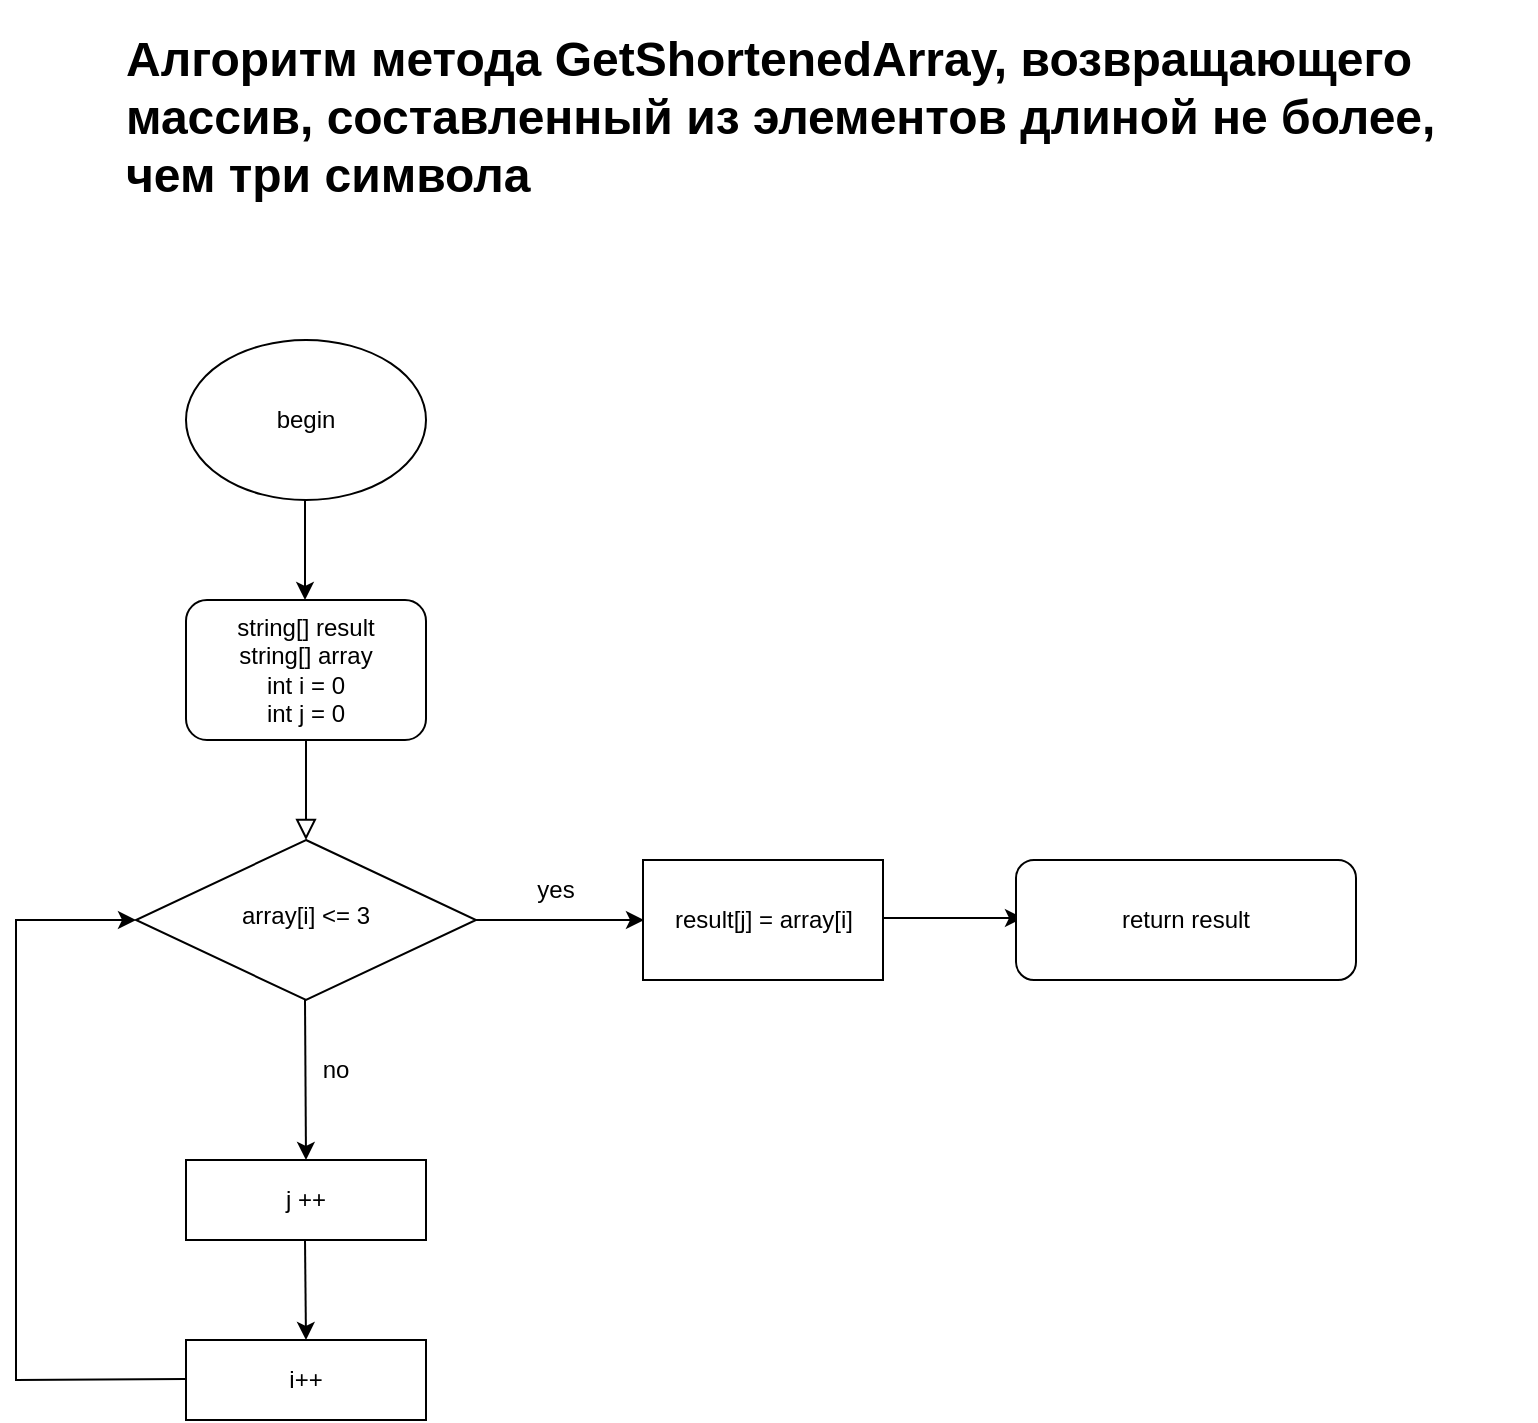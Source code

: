 <mxfile version="20.3.7" type="device"><diagram id="C5RBs43oDa-KdzZeNtuy" name="Page-1"><mxGraphModel dx="1108" dy="1651" grid="1" gridSize="10" guides="1" tooltips="1" connect="1" arrows="1" fold="1" page="1" pageScale="1" pageWidth="827" pageHeight="1169" math="0" shadow="0"><root><mxCell id="WIyWlLk6GJQsqaUBKTNV-0"/><mxCell id="WIyWlLk6GJQsqaUBKTNV-1" parent="WIyWlLk6GJQsqaUBKTNV-0"/><mxCell id="WIyWlLk6GJQsqaUBKTNV-2" value="" style="rounded=0;html=1;jettySize=auto;orthogonalLoop=1;fontSize=11;endArrow=block;endFill=0;endSize=8;strokeWidth=1;shadow=0;labelBackgroundColor=none;edgeStyle=orthogonalEdgeStyle;" parent="WIyWlLk6GJQsqaUBKTNV-1" source="WIyWlLk6GJQsqaUBKTNV-3" target="WIyWlLk6GJQsqaUBKTNV-6" edge="1"><mxGeometry relative="1" as="geometry"/></mxCell><mxCell id="WIyWlLk6GJQsqaUBKTNV-3" value="string[] result&lt;br&gt;string[] array&lt;br&gt;int i = 0&lt;br&gt;int j = 0" style="rounded=1;whiteSpace=wrap;html=1;fontSize=12;glass=0;strokeWidth=1;shadow=0;" parent="WIyWlLk6GJQsqaUBKTNV-1" vertex="1"><mxGeometry x="125" y="20" width="120" height="70" as="geometry"/></mxCell><mxCell id="WIyWlLk6GJQsqaUBKTNV-6" value="array[i] &amp;lt;= 3" style="rhombus;whiteSpace=wrap;html=1;shadow=0;fontFamily=Helvetica;fontSize=12;align=center;strokeWidth=1;spacing=6;spacingTop=-4;" parent="WIyWlLk6GJQsqaUBKTNV-1" vertex="1"><mxGeometry x="100" y="140" width="170" height="80" as="geometry"/></mxCell><mxCell id="OKWVoiC7_ojNl3JBM0Tk-2" value="" style="endArrow=classic;html=1;rounded=0;fontSize=6;entryX=0.5;entryY=0;entryDx=0;entryDy=0;" edge="1" parent="WIyWlLk6GJQsqaUBKTNV-1"><mxGeometry width="50" height="50" relative="1" as="geometry"><mxPoint x="184.5" y="220" as="sourcePoint"/><mxPoint x="185" y="300" as="targetPoint"/></mxGeometry></mxCell><mxCell id="OKWVoiC7_ojNl3JBM0Tk-4" value="&lt;font style=&quot;font-size: 12px;&quot;&gt;no&lt;/font&gt;" style="text;html=1;strokeColor=none;fillColor=none;align=center;verticalAlign=middle;whiteSpace=wrap;rounded=0;fontSize=6;" vertex="1" parent="WIyWlLk6GJQsqaUBKTNV-1"><mxGeometry x="170" y="240" width="60" height="30" as="geometry"/></mxCell><mxCell id="OKWVoiC7_ojNl3JBM0Tk-5" value="j ++" style="rounded=0;whiteSpace=wrap;html=1;fontSize=12;" vertex="1" parent="WIyWlLk6GJQsqaUBKTNV-1"><mxGeometry x="125" y="300" width="120" height="40" as="geometry"/></mxCell><mxCell id="OKWVoiC7_ojNl3JBM0Tk-127" value="" style="endArrow=classic;html=1;rounded=0;fontSize=12;" edge="1" parent="WIyWlLk6GJQsqaUBKTNV-1"><mxGeometry width="50" height="50" relative="1" as="geometry"><mxPoint x="270" y="180" as="sourcePoint"/><mxPoint x="354" y="180" as="targetPoint"/><Array as="points"/></mxGeometry></mxCell><mxCell id="OKWVoiC7_ojNl3JBM0Tk-129" value="yes" style="text;html=1;strokeColor=none;fillColor=none;align=center;verticalAlign=middle;whiteSpace=wrap;rounded=0;fontSize=12;" vertex="1" parent="WIyWlLk6GJQsqaUBKTNV-1"><mxGeometry x="280" y="150" width="60" height="30" as="geometry"/></mxCell><mxCell id="OKWVoiC7_ojNl3JBM0Tk-130" value="" style="endArrow=classic;html=1;rounded=0;fontSize=12;" edge="1" parent="WIyWlLk6GJQsqaUBKTNV-1"><mxGeometry width="50" height="50" relative="1" as="geometry"><mxPoint x="184.5" y="340" as="sourcePoint"/><mxPoint x="185" y="390" as="targetPoint"/></mxGeometry></mxCell><mxCell id="OKWVoiC7_ojNl3JBM0Tk-131" value="i++" style="rounded=0;whiteSpace=wrap;html=1;fontSize=12;" vertex="1" parent="WIyWlLk6GJQsqaUBKTNV-1"><mxGeometry x="125" y="390" width="120" height="40" as="geometry"/></mxCell><mxCell id="OKWVoiC7_ojNl3JBM0Tk-132" value="" style="endArrow=classic;html=1;rounded=0;fontSize=12;entryX=0;entryY=0.5;entryDx=0;entryDy=0;" edge="1" parent="WIyWlLk6GJQsqaUBKTNV-1" target="WIyWlLk6GJQsqaUBKTNV-6"><mxGeometry width="50" height="50" relative="1" as="geometry"><mxPoint x="125" y="409.5" as="sourcePoint"/><mxPoint x="40" y="180" as="targetPoint"/><Array as="points"><mxPoint x="40" y="410"/><mxPoint x="40" y="340"/><mxPoint x="40" y="180"/></Array></mxGeometry></mxCell><mxCell id="OKWVoiC7_ojNl3JBM0Tk-133" value="result[j] = array[i]" style="rounded=0;whiteSpace=wrap;html=1;fontSize=12;" vertex="1" parent="WIyWlLk6GJQsqaUBKTNV-1"><mxGeometry x="353.5" y="150" width="120" height="60" as="geometry"/></mxCell><mxCell id="OKWVoiC7_ojNl3JBM0Tk-134" value="" style="endArrow=classic;html=1;rounded=0;fontSize=12;" edge="1" parent="WIyWlLk6GJQsqaUBKTNV-1"><mxGeometry width="50" height="50" relative="1" as="geometry"><mxPoint x="473.5" y="179" as="sourcePoint"/><mxPoint x="543.5" y="179" as="targetPoint"/></mxGeometry></mxCell><mxCell id="OKWVoiC7_ojNl3JBM0Tk-135" value="return result" style="rounded=1;whiteSpace=wrap;html=1;fontSize=12;" vertex="1" parent="WIyWlLk6GJQsqaUBKTNV-1"><mxGeometry x="540" y="150" width="170" height="60" as="geometry"/></mxCell><mxCell id="OKWVoiC7_ojNl3JBM0Tk-136" value="begin" style="ellipse;whiteSpace=wrap;html=1;fontSize=12;" vertex="1" parent="WIyWlLk6GJQsqaUBKTNV-1"><mxGeometry x="125" y="-110" width="120" height="80" as="geometry"/></mxCell><mxCell id="OKWVoiC7_ojNl3JBM0Tk-137" value="" style="endArrow=classic;html=1;rounded=0;fontSize=12;" edge="1" parent="WIyWlLk6GJQsqaUBKTNV-1"><mxGeometry width="50" height="50" relative="1" as="geometry"><mxPoint x="184.5" y="-30" as="sourcePoint"/><mxPoint x="184.5" y="20" as="targetPoint"/><Array as="points"><mxPoint x="184.5"/></Array></mxGeometry></mxCell><mxCell id="OKWVoiC7_ojNl3JBM0Tk-138" value="&lt;h1&gt;Алгоритм метода GetShortenedArray, возвращающего массив, составленный из элементов длиной не более, чем три символа&lt;/h1&gt;" style="text;html=1;strokeColor=none;fillColor=none;spacing=5;spacingTop=-20;whiteSpace=wrap;overflow=hidden;rounded=0;fontSize=12;" vertex="1" parent="WIyWlLk6GJQsqaUBKTNV-1"><mxGeometry x="90" y="-270" width="710" height="120" as="geometry"/></mxCell></root></mxGraphModel></diagram></mxfile>